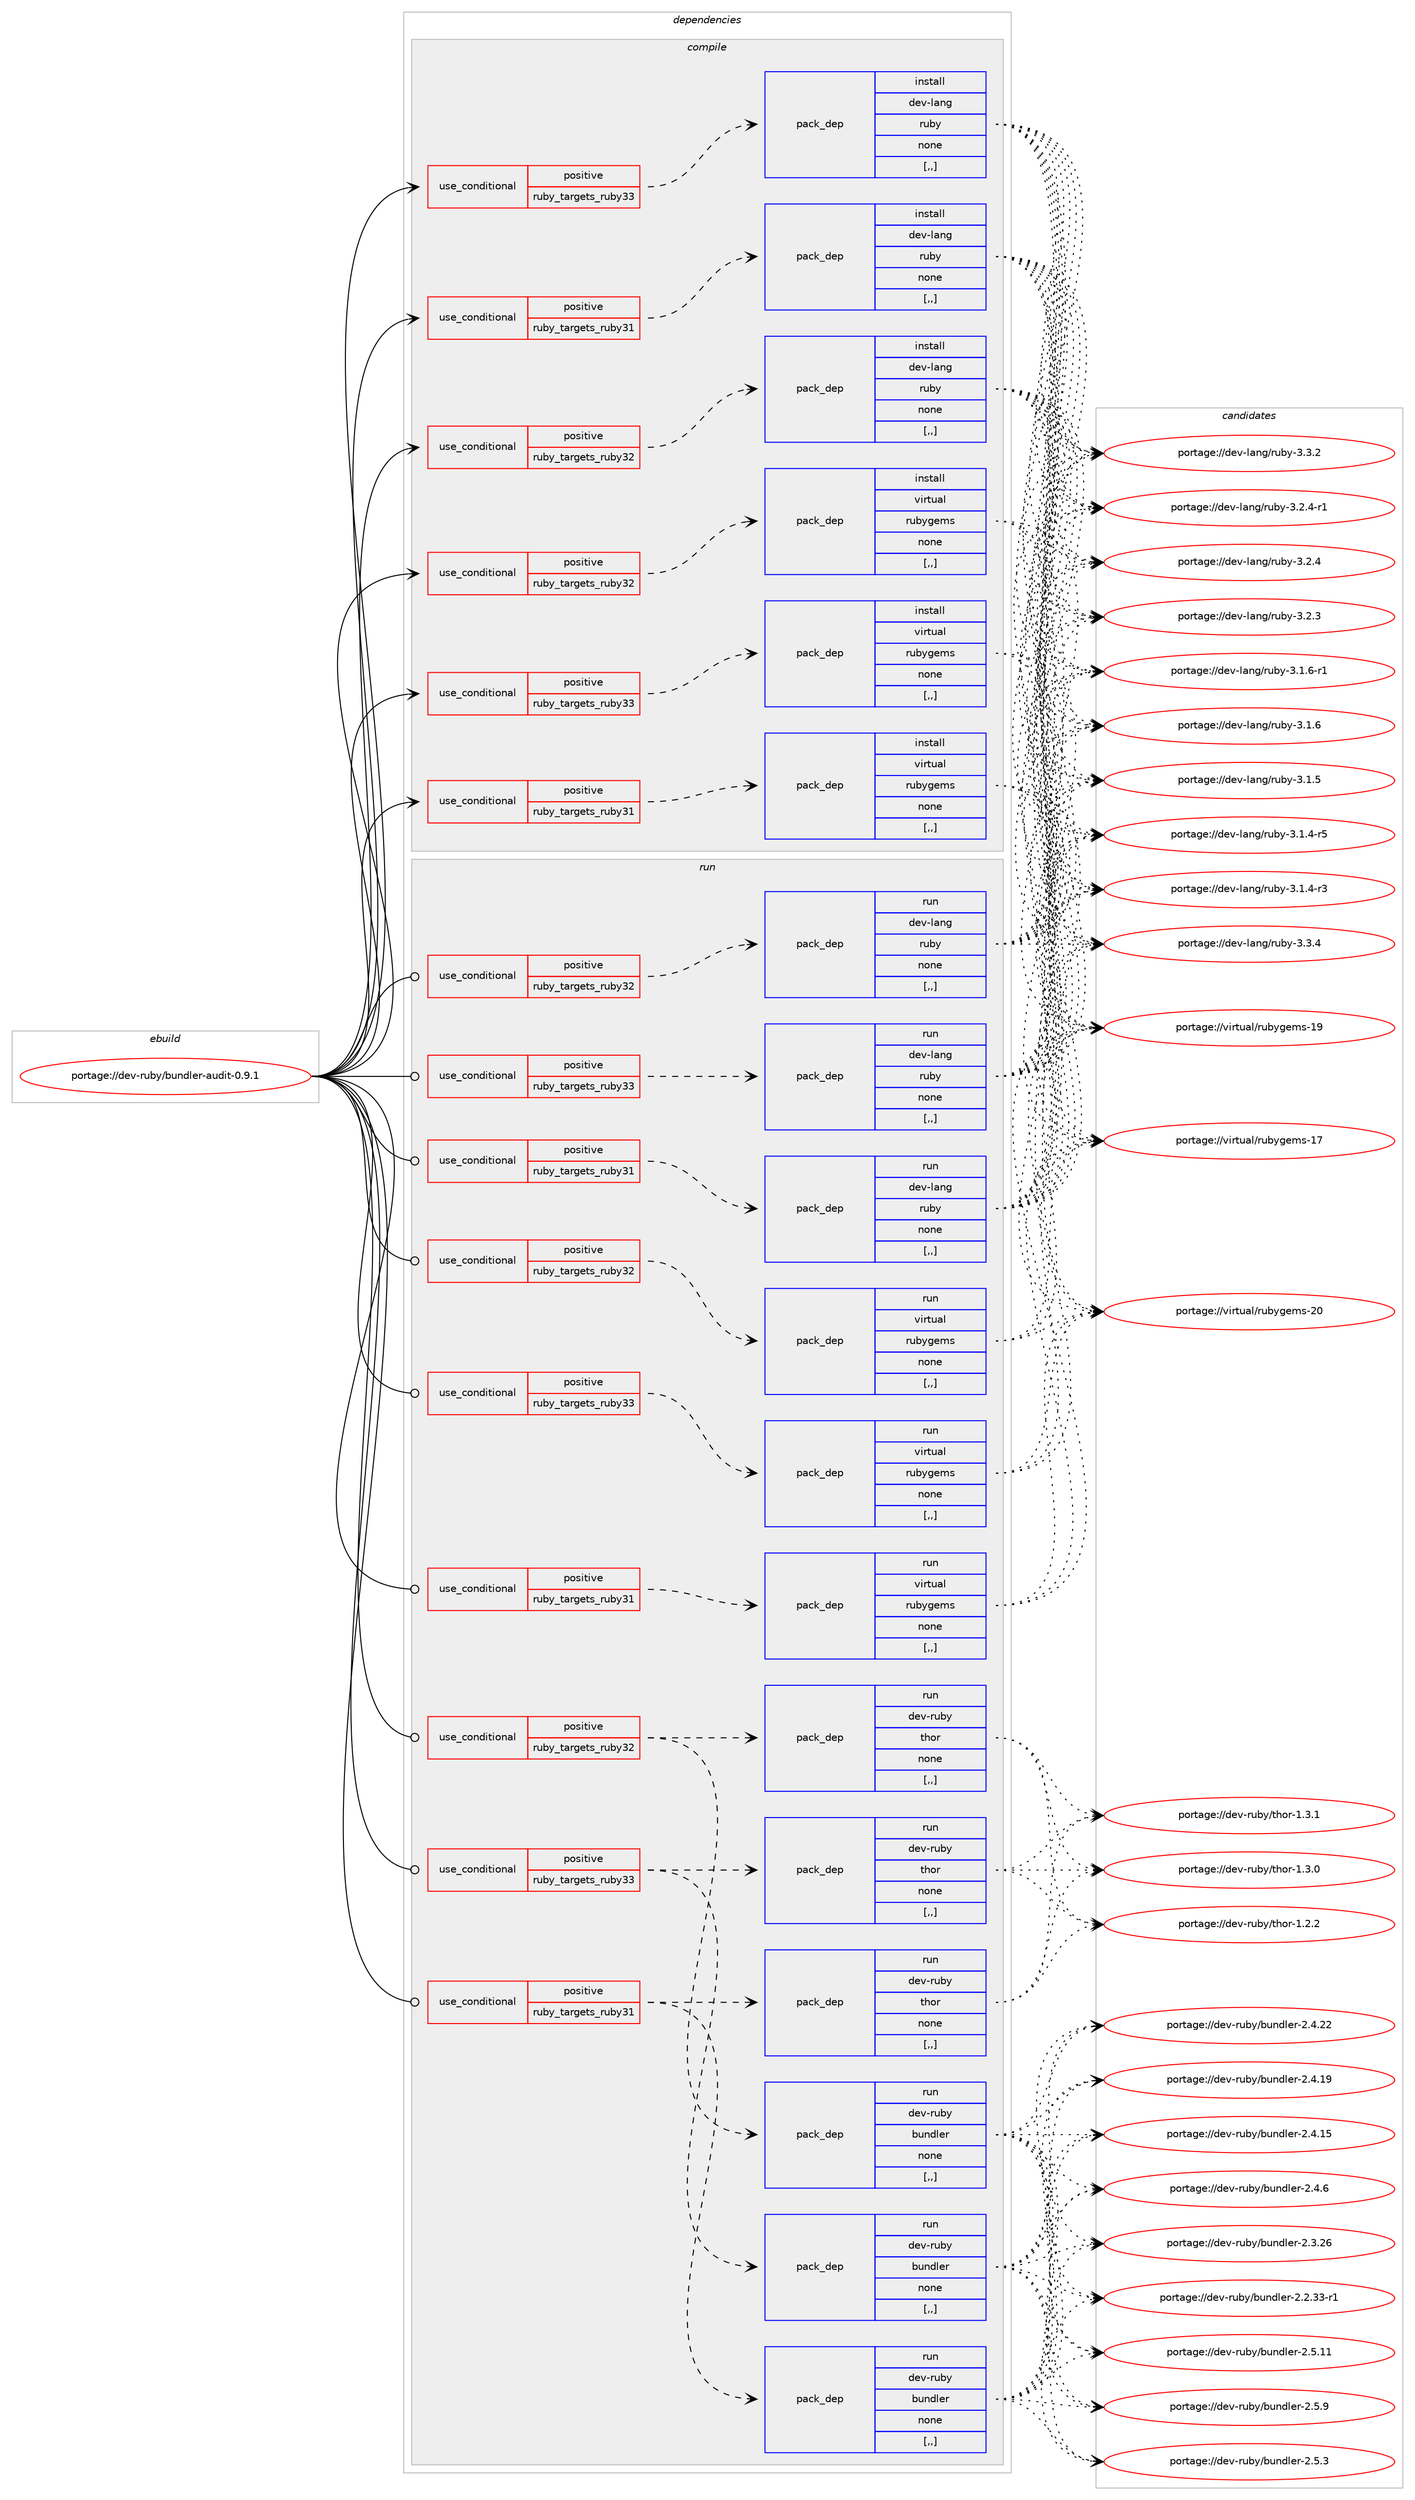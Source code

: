 digraph prolog {

# *************
# Graph options
# *************

newrank=true;
concentrate=true;
compound=true;
graph [rankdir=LR,fontname=Helvetica,fontsize=10,ranksep=1.5];#, ranksep=2.5, nodesep=0.2];
edge  [arrowhead=vee];
node  [fontname=Helvetica,fontsize=10];

# **********
# The ebuild
# **********

subgraph cluster_leftcol {
color=gray;
label=<<i>ebuild</i>>;
id [label="portage://dev-ruby/bundler-audit-0.9.1", color=red, width=4, href="../dev-ruby/bundler-audit-0.9.1.svg"];
}

# ****************
# The dependencies
# ****************

subgraph cluster_midcol {
color=gray;
label=<<i>dependencies</i>>;
subgraph cluster_compile {
fillcolor="#eeeeee";
style=filled;
label=<<i>compile</i>>;
subgraph cond45209 {
dependency178141 [label=<<TABLE BORDER="0" CELLBORDER="1" CELLSPACING="0" CELLPADDING="4"><TR><TD ROWSPAN="3" CELLPADDING="10">use_conditional</TD></TR><TR><TD>positive</TD></TR><TR><TD>ruby_targets_ruby31</TD></TR></TABLE>>, shape=none, color=red];
subgraph pack131641 {
dependency178142 [label=<<TABLE BORDER="0" CELLBORDER="1" CELLSPACING="0" CELLPADDING="4" WIDTH="220"><TR><TD ROWSPAN="6" CELLPADDING="30">pack_dep</TD></TR><TR><TD WIDTH="110">install</TD></TR><TR><TD>dev-lang</TD></TR><TR><TD>ruby</TD></TR><TR><TD>none</TD></TR><TR><TD>[,,]</TD></TR></TABLE>>, shape=none, color=blue];
}
dependency178141:e -> dependency178142:w [weight=20,style="dashed",arrowhead="vee"];
}
id:e -> dependency178141:w [weight=20,style="solid",arrowhead="vee"];
subgraph cond45210 {
dependency178143 [label=<<TABLE BORDER="0" CELLBORDER="1" CELLSPACING="0" CELLPADDING="4"><TR><TD ROWSPAN="3" CELLPADDING="10">use_conditional</TD></TR><TR><TD>positive</TD></TR><TR><TD>ruby_targets_ruby31</TD></TR></TABLE>>, shape=none, color=red];
subgraph pack131642 {
dependency178144 [label=<<TABLE BORDER="0" CELLBORDER="1" CELLSPACING="0" CELLPADDING="4" WIDTH="220"><TR><TD ROWSPAN="6" CELLPADDING="30">pack_dep</TD></TR><TR><TD WIDTH="110">install</TD></TR><TR><TD>virtual</TD></TR><TR><TD>rubygems</TD></TR><TR><TD>none</TD></TR><TR><TD>[,,]</TD></TR></TABLE>>, shape=none, color=blue];
}
dependency178143:e -> dependency178144:w [weight=20,style="dashed",arrowhead="vee"];
}
id:e -> dependency178143:w [weight=20,style="solid",arrowhead="vee"];
subgraph cond45211 {
dependency178145 [label=<<TABLE BORDER="0" CELLBORDER="1" CELLSPACING="0" CELLPADDING="4"><TR><TD ROWSPAN="3" CELLPADDING="10">use_conditional</TD></TR><TR><TD>positive</TD></TR><TR><TD>ruby_targets_ruby32</TD></TR></TABLE>>, shape=none, color=red];
subgraph pack131643 {
dependency178146 [label=<<TABLE BORDER="0" CELLBORDER="1" CELLSPACING="0" CELLPADDING="4" WIDTH="220"><TR><TD ROWSPAN="6" CELLPADDING="30">pack_dep</TD></TR><TR><TD WIDTH="110">install</TD></TR><TR><TD>dev-lang</TD></TR><TR><TD>ruby</TD></TR><TR><TD>none</TD></TR><TR><TD>[,,]</TD></TR></TABLE>>, shape=none, color=blue];
}
dependency178145:e -> dependency178146:w [weight=20,style="dashed",arrowhead="vee"];
}
id:e -> dependency178145:w [weight=20,style="solid",arrowhead="vee"];
subgraph cond45212 {
dependency178147 [label=<<TABLE BORDER="0" CELLBORDER="1" CELLSPACING="0" CELLPADDING="4"><TR><TD ROWSPAN="3" CELLPADDING="10">use_conditional</TD></TR><TR><TD>positive</TD></TR><TR><TD>ruby_targets_ruby32</TD></TR></TABLE>>, shape=none, color=red];
subgraph pack131644 {
dependency178148 [label=<<TABLE BORDER="0" CELLBORDER="1" CELLSPACING="0" CELLPADDING="4" WIDTH="220"><TR><TD ROWSPAN="6" CELLPADDING="30">pack_dep</TD></TR><TR><TD WIDTH="110">install</TD></TR><TR><TD>virtual</TD></TR><TR><TD>rubygems</TD></TR><TR><TD>none</TD></TR><TR><TD>[,,]</TD></TR></TABLE>>, shape=none, color=blue];
}
dependency178147:e -> dependency178148:w [weight=20,style="dashed",arrowhead="vee"];
}
id:e -> dependency178147:w [weight=20,style="solid",arrowhead="vee"];
subgraph cond45213 {
dependency178149 [label=<<TABLE BORDER="0" CELLBORDER="1" CELLSPACING="0" CELLPADDING="4"><TR><TD ROWSPAN="3" CELLPADDING="10">use_conditional</TD></TR><TR><TD>positive</TD></TR><TR><TD>ruby_targets_ruby33</TD></TR></TABLE>>, shape=none, color=red];
subgraph pack131645 {
dependency178150 [label=<<TABLE BORDER="0" CELLBORDER="1" CELLSPACING="0" CELLPADDING="4" WIDTH="220"><TR><TD ROWSPAN="6" CELLPADDING="30">pack_dep</TD></TR><TR><TD WIDTH="110">install</TD></TR><TR><TD>dev-lang</TD></TR><TR><TD>ruby</TD></TR><TR><TD>none</TD></TR><TR><TD>[,,]</TD></TR></TABLE>>, shape=none, color=blue];
}
dependency178149:e -> dependency178150:w [weight=20,style="dashed",arrowhead="vee"];
}
id:e -> dependency178149:w [weight=20,style="solid",arrowhead="vee"];
subgraph cond45214 {
dependency178151 [label=<<TABLE BORDER="0" CELLBORDER="1" CELLSPACING="0" CELLPADDING="4"><TR><TD ROWSPAN="3" CELLPADDING="10">use_conditional</TD></TR><TR><TD>positive</TD></TR><TR><TD>ruby_targets_ruby33</TD></TR></TABLE>>, shape=none, color=red];
subgraph pack131646 {
dependency178152 [label=<<TABLE BORDER="0" CELLBORDER="1" CELLSPACING="0" CELLPADDING="4" WIDTH="220"><TR><TD ROWSPAN="6" CELLPADDING="30">pack_dep</TD></TR><TR><TD WIDTH="110">install</TD></TR><TR><TD>virtual</TD></TR><TR><TD>rubygems</TD></TR><TR><TD>none</TD></TR><TR><TD>[,,]</TD></TR></TABLE>>, shape=none, color=blue];
}
dependency178151:e -> dependency178152:w [weight=20,style="dashed",arrowhead="vee"];
}
id:e -> dependency178151:w [weight=20,style="solid",arrowhead="vee"];
}
subgraph cluster_compileandrun {
fillcolor="#eeeeee";
style=filled;
label=<<i>compile and run</i>>;
}
subgraph cluster_run {
fillcolor="#eeeeee";
style=filled;
label=<<i>run</i>>;
subgraph cond45215 {
dependency178153 [label=<<TABLE BORDER="0" CELLBORDER="1" CELLSPACING="0" CELLPADDING="4"><TR><TD ROWSPAN="3" CELLPADDING="10">use_conditional</TD></TR><TR><TD>positive</TD></TR><TR><TD>ruby_targets_ruby31</TD></TR></TABLE>>, shape=none, color=red];
subgraph pack131647 {
dependency178154 [label=<<TABLE BORDER="0" CELLBORDER="1" CELLSPACING="0" CELLPADDING="4" WIDTH="220"><TR><TD ROWSPAN="6" CELLPADDING="30">pack_dep</TD></TR><TR><TD WIDTH="110">run</TD></TR><TR><TD>dev-lang</TD></TR><TR><TD>ruby</TD></TR><TR><TD>none</TD></TR><TR><TD>[,,]</TD></TR></TABLE>>, shape=none, color=blue];
}
dependency178153:e -> dependency178154:w [weight=20,style="dashed",arrowhead="vee"];
}
id:e -> dependency178153:w [weight=20,style="solid",arrowhead="odot"];
subgraph cond45216 {
dependency178155 [label=<<TABLE BORDER="0" CELLBORDER="1" CELLSPACING="0" CELLPADDING="4"><TR><TD ROWSPAN="3" CELLPADDING="10">use_conditional</TD></TR><TR><TD>positive</TD></TR><TR><TD>ruby_targets_ruby31</TD></TR></TABLE>>, shape=none, color=red];
subgraph pack131648 {
dependency178156 [label=<<TABLE BORDER="0" CELLBORDER="1" CELLSPACING="0" CELLPADDING="4" WIDTH="220"><TR><TD ROWSPAN="6" CELLPADDING="30">pack_dep</TD></TR><TR><TD WIDTH="110">run</TD></TR><TR><TD>dev-ruby</TD></TR><TR><TD>thor</TD></TR><TR><TD>none</TD></TR><TR><TD>[,,]</TD></TR></TABLE>>, shape=none, color=blue];
}
dependency178155:e -> dependency178156:w [weight=20,style="dashed",arrowhead="vee"];
subgraph pack131649 {
dependency178157 [label=<<TABLE BORDER="0" CELLBORDER="1" CELLSPACING="0" CELLPADDING="4" WIDTH="220"><TR><TD ROWSPAN="6" CELLPADDING="30">pack_dep</TD></TR><TR><TD WIDTH="110">run</TD></TR><TR><TD>dev-ruby</TD></TR><TR><TD>bundler</TD></TR><TR><TD>none</TD></TR><TR><TD>[,,]</TD></TR></TABLE>>, shape=none, color=blue];
}
dependency178155:e -> dependency178157:w [weight=20,style="dashed",arrowhead="vee"];
}
id:e -> dependency178155:w [weight=20,style="solid",arrowhead="odot"];
subgraph cond45217 {
dependency178158 [label=<<TABLE BORDER="0" CELLBORDER="1" CELLSPACING="0" CELLPADDING="4"><TR><TD ROWSPAN="3" CELLPADDING="10">use_conditional</TD></TR><TR><TD>positive</TD></TR><TR><TD>ruby_targets_ruby31</TD></TR></TABLE>>, shape=none, color=red];
subgraph pack131650 {
dependency178159 [label=<<TABLE BORDER="0" CELLBORDER="1" CELLSPACING="0" CELLPADDING="4" WIDTH="220"><TR><TD ROWSPAN="6" CELLPADDING="30">pack_dep</TD></TR><TR><TD WIDTH="110">run</TD></TR><TR><TD>virtual</TD></TR><TR><TD>rubygems</TD></TR><TR><TD>none</TD></TR><TR><TD>[,,]</TD></TR></TABLE>>, shape=none, color=blue];
}
dependency178158:e -> dependency178159:w [weight=20,style="dashed",arrowhead="vee"];
}
id:e -> dependency178158:w [weight=20,style="solid",arrowhead="odot"];
subgraph cond45218 {
dependency178160 [label=<<TABLE BORDER="0" CELLBORDER="1" CELLSPACING="0" CELLPADDING="4"><TR><TD ROWSPAN="3" CELLPADDING="10">use_conditional</TD></TR><TR><TD>positive</TD></TR><TR><TD>ruby_targets_ruby32</TD></TR></TABLE>>, shape=none, color=red];
subgraph pack131651 {
dependency178161 [label=<<TABLE BORDER="0" CELLBORDER="1" CELLSPACING="0" CELLPADDING="4" WIDTH="220"><TR><TD ROWSPAN="6" CELLPADDING="30">pack_dep</TD></TR><TR><TD WIDTH="110">run</TD></TR><TR><TD>dev-lang</TD></TR><TR><TD>ruby</TD></TR><TR><TD>none</TD></TR><TR><TD>[,,]</TD></TR></TABLE>>, shape=none, color=blue];
}
dependency178160:e -> dependency178161:w [weight=20,style="dashed",arrowhead="vee"];
}
id:e -> dependency178160:w [weight=20,style="solid",arrowhead="odot"];
subgraph cond45219 {
dependency178162 [label=<<TABLE BORDER="0" CELLBORDER="1" CELLSPACING="0" CELLPADDING="4"><TR><TD ROWSPAN="3" CELLPADDING="10">use_conditional</TD></TR><TR><TD>positive</TD></TR><TR><TD>ruby_targets_ruby32</TD></TR></TABLE>>, shape=none, color=red];
subgraph pack131652 {
dependency178163 [label=<<TABLE BORDER="0" CELLBORDER="1" CELLSPACING="0" CELLPADDING="4" WIDTH="220"><TR><TD ROWSPAN="6" CELLPADDING="30">pack_dep</TD></TR><TR><TD WIDTH="110">run</TD></TR><TR><TD>dev-ruby</TD></TR><TR><TD>thor</TD></TR><TR><TD>none</TD></TR><TR><TD>[,,]</TD></TR></TABLE>>, shape=none, color=blue];
}
dependency178162:e -> dependency178163:w [weight=20,style="dashed",arrowhead="vee"];
subgraph pack131653 {
dependency178164 [label=<<TABLE BORDER="0" CELLBORDER="1" CELLSPACING="0" CELLPADDING="4" WIDTH="220"><TR><TD ROWSPAN="6" CELLPADDING="30">pack_dep</TD></TR><TR><TD WIDTH="110">run</TD></TR><TR><TD>dev-ruby</TD></TR><TR><TD>bundler</TD></TR><TR><TD>none</TD></TR><TR><TD>[,,]</TD></TR></TABLE>>, shape=none, color=blue];
}
dependency178162:e -> dependency178164:w [weight=20,style="dashed",arrowhead="vee"];
}
id:e -> dependency178162:w [weight=20,style="solid",arrowhead="odot"];
subgraph cond45220 {
dependency178165 [label=<<TABLE BORDER="0" CELLBORDER="1" CELLSPACING="0" CELLPADDING="4"><TR><TD ROWSPAN="3" CELLPADDING="10">use_conditional</TD></TR><TR><TD>positive</TD></TR><TR><TD>ruby_targets_ruby32</TD></TR></TABLE>>, shape=none, color=red];
subgraph pack131654 {
dependency178166 [label=<<TABLE BORDER="0" CELLBORDER="1" CELLSPACING="0" CELLPADDING="4" WIDTH="220"><TR><TD ROWSPAN="6" CELLPADDING="30">pack_dep</TD></TR><TR><TD WIDTH="110">run</TD></TR><TR><TD>virtual</TD></TR><TR><TD>rubygems</TD></TR><TR><TD>none</TD></TR><TR><TD>[,,]</TD></TR></TABLE>>, shape=none, color=blue];
}
dependency178165:e -> dependency178166:w [weight=20,style="dashed",arrowhead="vee"];
}
id:e -> dependency178165:w [weight=20,style="solid",arrowhead="odot"];
subgraph cond45221 {
dependency178167 [label=<<TABLE BORDER="0" CELLBORDER="1" CELLSPACING="0" CELLPADDING="4"><TR><TD ROWSPAN="3" CELLPADDING="10">use_conditional</TD></TR><TR><TD>positive</TD></TR><TR><TD>ruby_targets_ruby33</TD></TR></TABLE>>, shape=none, color=red];
subgraph pack131655 {
dependency178168 [label=<<TABLE BORDER="0" CELLBORDER="1" CELLSPACING="0" CELLPADDING="4" WIDTH="220"><TR><TD ROWSPAN="6" CELLPADDING="30">pack_dep</TD></TR><TR><TD WIDTH="110">run</TD></TR><TR><TD>dev-lang</TD></TR><TR><TD>ruby</TD></TR><TR><TD>none</TD></TR><TR><TD>[,,]</TD></TR></TABLE>>, shape=none, color=blue];
}
dependency178167:e -> dependency178168:w [weight=20,style="dashed",arrowhead="vee"];
}
id:e -> dependency178167:w [weight=20,style="solid",arrowhead="odot"];
subgraph cond45222 {
dependency178169 [label=<<TABLE BORDER="0" CELLBORDER="1" CELLSPACING="0" CELLPADDING="4"><TR><TD ROWSPAN="3" CELLPADDING="10">use_conditional</TD></TR><TR><TD>positive</TD></TR><TR><TD>ruby_targets_ruby33</TD></TR></TABLE>>, shape=none, color=red];
subgraph pack131656 {
dependency178170 [label=<<TABLE BORDER="0" CELLBORDER="1" CELLSPACING="0" CELLPADDING="4" WIDTH="220"><TR><TD ROWSPAN="6" CELLPADDING="30">pack_dep</TD></TR><TR><TD WIDTH="110">run</TD></TR><TR><TD>dev-ruby</TD></TR><TR><TD>thor</TD></TR><TR><TD>none</TD></TR><TR><TD>[,,]</TD></TR></TABLE>>, shape=none, color=blue];
}
dependency178169:e -> dependency178170:w [weight=20,style="dashed",arrowhead="vee"];
subgraph pack131657 {
dependency178171 [label=<<TABLE BORDER="0" CELLBORDER="1" CELLSPACING="0" CELLPADDING="4" WIDTH="220"><TR><TD ROWSPAN="6" CELLPADDING="30">pack_dep</TD></TR><TR><TD WIDTH="110">run</TD></TR><TR><TD>dev-ruby</TD></TR><TR><TD>bundler</TD></TR><TR><TD>none</TD></TR><TR><TD>[,,]</TD></TR></TABLE>>, shape=none, color=blue];
}
dependency178169:e -> dependency178171:w [weight=20,style="dashed",arrowhead="vee"];
}
id:e -> dependency178169:w [weight=20,style="solid",arrowhead="odot"];
subgraph cond45223 {
dependency178172 [label=<<TABLE BORDER="0" CELLBORDER="1" CELLSPACING="0" CELLPADDING="4"><TR><TD ROWSPAN="3" CELLPADDING="10">use_conditional</TD></TR><TR><TD>positive</TD></TR><TR><TD>ruby_targets_ruby33</TD></TR></TABLE>>, shape=none, color=red];
subgraph pack131658 {
dependency178173 [label=<<TABLE BORDER="0" CELLBORDER="1" CELLSPACING="0" CELLPADDING="4" WIDTH="220"><TR><TD ROWSPAN="6" CELLPADDING="30">pack_dep</TD></TR><TR><TD WIDTH="110">run</TD></TR><TR><TD>virtual</TD></TR><TR><TD>rubygems</TD></TR><TR><TD>none</TD></TR><TR><TD>[,,]</TD></TR></TABLE>>, shape=none, color=blue];
}
dependency178172:e -> dependency178173:w [weight=20,style="dashed",arrowhead="vee"];
}
id:e -> dependency178172:w [weight=20,style="solid",arrowhead="odot"];
}
}

# **************
# The candidates
# **************

subgraph cluster_choices {
rank=same;
color=gray;
label=<<i>candidates</i>>;

subgraph choice131641 {
color=black;
nodesep=1;
choice10010111845108971101034711411798121455146514652 [label="portage://dev-lang/ruby-3.3.4", color=red, width=4,href="../dev-lang/ruby-3.3.4.svg"];
choice10010111845108971101034711411798121455146514650 [label="portage://dev-lang/ruby-3.3.2", color=red, width=4,href="../dev-lang/ruby-3.3.2.svg"];
choice100101118451089711010347114117981214551465046524511449 [label="portage://dev-lang/ruby-3.2.4-r1", color=red, width=4,href="../dev-lang/ruby-3.2.4-r1.svg"];
choice10010111845108971101034711411798121455146504652 [label="portage://dev-lang/ruby-3.2.4", color=red, width=4,href="../dev-lang/ruby-3.2.4.svg"];
choice10010111845108971101034711411798121455146504651 [label="portage://dev-lang/ruby-3.2.3", color=red, width=4,href="../dev-lang/ruby-3.2.3.svg"];
choice100101118451089711010347114117981214551464946544511449 [label="portage://dev-lang/ruby-3.1.6-r1", color=red, width=4,href="../dev-lang/ruby-3.1.6-r1.svg"];
choice10010111845108971101034711411798121455146494654 [label="portage://dev-lang/ruby-3.1.6", color=red, width=4,href="../dev-lang/ruby-3.1.6.svg"];
choice10010111845108971101034711411798121455146494653 [label="portage://dev-lang/ruby-3.1.5", color=red, width=4,href="../dev-lang/ruby-3.1.5.svg"];
choice100101118451089711010347114117981214551464946524511453 [label="portage://dev-lang/ruby-3.1.4-r5", color=red, width=4,href="../dev-lang/ruby-3.1.4-r5.svg"];
choice100101118451089711010347114117981214551464946524511451 [label="portage://dev-lang/ruby-3.1.4-r3", color=red, width=4,href="../dev-lang/ruby-3.1.4-r3.svg"];
dependency178142:e -> choice10010111845108971101034711411798121455146514652:w [style=dotted,weight="100"];
dependency178142:e -> choice10010111845108971101034711411798121455146514650:w [style=dotted,weight="100"];
dependency178142:e -> choice100101118451089711010347114117981214551465046524511449:w [style=dotted,weight="100"];
dependency178142:e -> choice10010111845108971101034711411798121455146504652:w [style=dotted,weight="100"];
dependency178142:e -> choice10010111845108971101034711411798121455146504651:w [style=dotted,weight="100"];
dependency178142:e -> choice100101118451089711010347114117981214551464946544511449:w [style=dotted,weight="100"];
dependency178142:e -> choice10010111845108971101034711411798121455146494654:w [style=dotted,weight="100"];
dependency178142:e -> choice10010111845108971101034711411798121455146494653:w [style=dotted,weight="100"];
dependency178142:e -> choice100101118451089711010347114117981214551464946524511453:w [style=dotted,weight="100"];
dependency178142:e -> choice100101118451089711010347114117981214551464946524511451:w [style=dotted,weight="100"];
}
subgraph choice131642 {
color=black;
nodesep=1;
choice118105114116117971084711411798121103101109115455048 [label="portage://virtual/rubygems-20", color=red, width=4,href="../virtual/rubygems-20.svg"];
choice118105114116117971084711411798121103101109115454957 [label="portage://virtual/rubygems-19", color=red, width=4,href="../virtual/rubygems-19.svg"];
choice118105114116117971084711411798121103101109115454955 [label="portage://virtual/rubygems-17", color=red, width=4,href="../virtual/rubygems-17.svg"];
dependency178144:e -> choice118105114116117971084711411798121103101109115455048:w [style=dotted,weight="100"];
dependency178144:e -> choice118105114116117971084711411798121103101109115454957:w [style=dotted,weight="100"];
dependency178144:e -> choice118105114116117971084711411798121103101109115454955:w [style=dotted,weight="100"];
}
subgraph choice131643 {
color=black;
nodesep=1;
choice10010111845108971101034711411798121455146514652 [label="portage://dev-lang/ruby-3.3.4", color=red, width=4,href="../dev-lang/ruby-3.3.4.svg"];
choice10010111845108971101034711411798121455146514650 [label="portage://dev-lang/ruby-3.3.2", color=red, width=4,href="../dev-lang/ruby-3.3.2.svg"];
choice100101118451089711010347114117981214551465046524511449 [label="portage://dev-lang/ruby-3.2.4-r1", color=red, width=4,href="../dev-lang/ruby-3.2.4-r1.svg"];
choice10010111845108971101034711411798121455146504652 [label="portage://dev-lang/ruby-3.2.4", color=red, width=4,href="../dev-lang/ruby-3.2.4.svg"];
choice10010111845108971101034711411798121455146504651 [label="portage://dev-lang/ruby-3.2.3", color=red, width=4,href="../dev-lang/ruby-3.2.3.svg"];
choice100101118451089711010347114117981214551464946544511449 [label="portage://dev-lang/ruby-3.1.6-r1", color=red, width=4,href="../dev-lang/ruby-3.1.6-r1.svg"];
choice10010111845108971101034711411798121455146494654 [label="portage://dev-lang/ruby-3.1.6", color=red, width=4,href="../dev-lang/ruby-3.1.6.svg"];
choice10010111845108971101034711411798121455146494653 [label="portage://dev-lang/ruby-3.1.5", color=red, width=4,href="../dev-lang/ruby-3.1.5.svg"];
choice100101118451089711010347114117981214551464946524511453 [label="portage://dev-lang/ruby-3.1.4-r5", color=red, width=4,href="../dev-lang/ruby-3.1.4-r5.svg"];
choice100101118451089711010347114117981214551464946524511451 [label="portage://dev-lang/ruby-3.1.4-r3", color=red, width=4,href="../dev-lang/ruby-3.1.4-r3.svg"];
dependency178146:e -> choice10010111845108971101034711411798121455146514652:w [style=dotted,weight="100"];
dependency178146:e -> choice10010111845108971101034711411798121455146514650:w [style=dotted,weight="100"];
dependency178146:e -> choice100101118451089711010347114117981214551465046524511449:w [style=dotted,weight="100"];
dependency178146:e -> choice10010111845108971101034711411798121455146504652:w [style=dotted,weight="100"];
dependency178146:e -> choice10010111845108971101034711411798121455146504651:w [style=dotted,weight="100"];
dependency178146:e -> choice100101118451089711010347114117981214551464946544511449:w [style=dotted,weight="100"];
dependency178146:e -> choice10010111845108971101034711411798121455146494654:w [style=dotted,weight="100"];
dependency178146:e -> choice10010111845108971101034711411798121455146494653:w [style=dotted,weight="100"];
dependency178146:e -> choice100101118451089711010347114117981214551464946524511453:w [style=dotted,weight="100"];
dependency178146:e -> choice100101118451089711010347114117981214551464946524511451:w [style=dotted,weight="100"];
}
subgraph choice131644 {
color=black;
nodesep=1;
choice118105114116117971084711411798121103101109115455048 [label="portage://virtual/rubygems-20", color=red, width=4,href="../virtual/rubygems-20.svg"];
choice118105114116117971084711411798121103101109115454957 [label="portage://virtual/rubygems-19", color=red, width=4,href="../virtual/rubygems-19.svg"];
choice118105114116117971084711411798121103101109115454955 [label="portage://virtual/rubygems-17", color=red, width=4,href="../virtual/rubygems-17.svg"];
dependency178148:e -> choice118105114116117971084711411798121103101109115455048:w [style=dotted,weight="100"];
dependency178148:e -> choice118105114116117971084711411798121103101109115454957:w [style=dotted,weight="100"];
dependency178148:e -> choice118105114116117971084711411798121103101109115454955:w [style=dotted,weight="100"];
}
subgraph choice131645 {
color=black;
nodesep=1;
choice10010111845108971101034711411798121455146514652 [label="portage://dev-lang/ruby-3.3.4", color=red, width=4,href="../dev-lang/ruby-3.3.4.svg"];
choice10010111845108971101034711411798121455146514650 [label="portage://dev-lang/ruby-3.3.2", color=red, width=4,href="../dev-lang/ruby-3.3.2.svg"];
choice100101118451089711010347114117981214551465046524511449 [label="portage://dev-lang/ruby-3.2.4-r1", color=red, width=4,href="../dev-lang/ruby-3.2.4-r1.svg"];
choice10010111845108971101034711411798121455146504652 [label="portage://dev-lang/ruby-3.2.4", color=red, width=4,href="../dev-lang/ruby-3.2.4.svg"];
choice10010111845108971101034711411798121455146504651 [label="portage://dev-lang/ruby-3.2.3", color=red, width=4,href="../dev-lang/ruby-3.2.3.svg"];
choice100101118451089711010347114117981214551464946544511449 [label="portage://dev-lang/ruby-3.1.6-r1", color=red, width=4,href="../dev-lang/ruby-3.1.6-r1.svg"];
choice10010111845108971101034711411798121455146494654 [label="portage://dev-lang/ruby-3.1.6", color=red, width=4,href="../dev-lang/ruby-3.1.6.svg"];
choice10010111845108971101034711411798121455146494653 [label="portage://dev-lang/ruby-3.1.5", color=red, width=4,href="../dev-lang/ruby-3.1.5.svg"];
choice100101118451089711010347114117981214551464946524511453 [label="portage://dev-lang/ruby-3.1.4-r5", color=red, width=4,href="../dev-lang/ruby-3.1.4-r5.svg"];
choice100101118451089711010347114117981214551464946524511451 [label="portage://dev-lang/ruby-3.1.4-r3", color=red, width=4,href="../dev-lang/ruby-3.1.4-r3.svg"];
dependency178150:e -> choice10010111845108971101034711411798121455146514652:w [style=dotted,weight="100"];
dependency178150:e -> choice10010111845108971101034711411798121455146514650:w [style=dotted,weight="100"];
dependency178150:e -> choice100101118451089711010347114117981214551465046524511449:w [style=dotted,weight="100"];
dependency178150:e -> choice10010111845108971101034711411798121455146504652:w [style=dotted,weight="100"];
dependency178150:e -> choice10010111845108971101034711411798121455146504651:w [style=dotted,weight="100"];
dependency178150:e -> choice100101118451089711010347114117981214551464946544511449:w [style=dotted,weight="100"];
dependency178150:e -> choice10010111845108971101034711411798121455146494654:w [style=dotted,weight="100"];
dependency178150:e -> choice10010111845108971101034711411798121455146494653:w [style=dotted,weight="100"];
dependency178150:e -> choice100101118451089711010347114117981214551464946524511453:w [style=dotted,weight="100"];
dependency178150:e -> choice100101118451089711010347114117981214551464946524511451:w [style=dotted,weight="100"];
}
subgraph choice131646 {
color=black;
nodesep=1;
choice118105114116117971084711411798121103101109115455048 [label="portage://virtual/rubygems-20", color=red, width=4,href="../virtual/rubygems-20.svg"];
choice118105114116117971084711411798121103101109115454957 [label="portage://virtual/rubygems-19", color=red, width=4,href="../virtual/rubygems-19.svg"];
choice118105114116117971084711411798121103101109115454955 [label="portage://virtual/rubygems-17", color=red, width=4,href="../virtual/rubygems-17.svg"];
dependency178152:e -> choice118105114116117971084711411798121103101109115455048:w [style=dotted,weight="100"];
dependency178152:e -> choice118105114116117971084711411798121103101109115454957:w [style=dotted,weight="100"];
dependency178152:e -> choice118105114116117971084711411798121103101109115454955:w [style=dotted,weight="100"];
}
subgraph choice131647 {
color=black;
nodesep=1;
choice10010111845108971101034711411798121455146514652 [label="portage://dev-lang/ruby-3.3.4", color=red, width=4,href="../dev-lang/ruby-3.3.4.svg"];
choice10010111845108971101034711411798121455146514650 [label="portage://dev-lang/ruby-3.3.2", color=red, width=4,href="../dev-lang/ruby-3.3.2.svg"];
choice100101118451089711010347114117981214551465046524511449 [label="portage://dev-lang/ruby-3.2.4-r1", color=red, width=4,href="../dev-lang/ruby-3.2.4-r1.svg"];
choice10010111845108971101034711411798121455146504652 [label="portage://dev-lang/ruby-3.2.4", color=red, width=4,href="../dev-lang/ruby-3.2.4.svg"];
choice10010111845108971101034711411798121455146504651 [label="portage://dev-lang/ruby-3.2.3", color=red, width=4,href="../dev-lang/ruby-3.2.3.svg"];
choice100101118451089711010347114117981214551464946544511449 [label="portage://dev-lang/ruby-3.1.6-r1", color=red, width=4,href="../dev-lang/ruby-3.1.6-r1.svg"];
choice10010111845108971101034711411798121455146494654 [label="portage://dev-lang/ruby-3.1.6", color=red, width=4,href="../dev-lang/ruby-3.1.6.svg"];
choice10010111845108971101034711411798121455146494653 [label="portage://dev-lang/ruby-3.1.5", color=red, width=4,href="../dev-lang/ruby-3.1.5.svg"];
choice100101118451089711010347114117981214551464946524511453 [label="portage://dev-lang/ruby-3.1.4-r5", color=red, width=4,href="../dev-lang/ruby-3.1.4-r5.svg"];
choice100101118451089711010347114117981214551464946524511451 [label="portage://dev-lang/ruby-3.1.4-r3", color=red, width=4,href="../dev-lang/ruby-3.1.4-r3.svg"];
dependency178154:e -> choice10010111845108971101034711411798121455146514652:w [style=dotted,weight="100"];
dependency178154:e -> choice10010111845108971101034711411798121455146514650:w [style=dotted,weight="100"];
dependency178154:e -> choice100101118451089711010347114117981214551465046524511449:w [style=dotted,weight="100"];
dependency178154:e -> choice10010111845108971101034711411798121455146504652:w [style=dotted,weight="100"];
dependency178154:e -> choice10010111845108971101034711411798121455146504651:w [style=dotted,weight="100"];
dependency178154:e -> choice100101118451089711010347114117981214551464946544511449:w [style=dotted,weight="100"];
dependency178154:e -> choice10010111845108971101034711411798121455146494654:w [style=dotted,weight="100"];
dependency178154:e -> choice10010111845108971101034711411798121455146494653:w [style=dotted,weight="100"];
dependency178154:e -> choice100101118451089711010347114117981214551464946524511453:w [style=dotted,weight="100"];
dependency178154:e -> choice100101118451089711010347114117981214551464946524511451:w [style=dotted,weight="100"];
}
subgraph choice131648 {
color=black;
nodesep=1;
choice100101118451141179812147116104111114454946514649 [label="portage://dev-ruby/thor-1.3.1", color=red, width=4,href="../dev-ruby/thor-1.3.1.svg"];
choice100101118451141179812147116104111114454946514648 [label="portage://dev-ruby/thor-1.3.0", color=red, width=4,href="../dev-ruby/thor-1.3.0.svg"];
choice100101118451141179812147116104111114454946504650 [label="portage://dev-ruby/thor-1.2.2", color=red, width=4,href="../dev-ruby/thor-1.2.2.svg"];
dependency178156:e -> choice100101118451141179812147116104111114454946514649:w [style=dotted,weight="100"];
dependency178156:e -> choice100101118451141179812147116104111114454946514648:w [style=dotted,weight="100"];
dependency178156:e -> choice100101118451141179812147116104111114454946504650:w [style=dotted,weight="100"];
}
subgraph choice131649 {
color=black;
nodesep=1;
choice1001011184511411798121479811711010010810111445504653464949 [label="portage://dev-ruby/bundler-2.5.11", color=red, width=4,href="../dev-ruby/bundler-2.5.11.svg"];
choice10010111845114117981214798117110100108101114455046534657 [label="portage://dev-ruby/bundler-2.5.9", color=red, width=4,href="../dev-ruby/bundler-2.5.9.svg"];
choice10010111845114117981214798117110100108101114455046534651 [label="portage://dev-ruby/bundler-2.5.3", color=red, width=4,href="../dev-ruby/bundler-2.5.3.svg"];
choice1001011184511411798121479811711010010810111445504652465050 [label="portage://dev-ruby/bundler-2.4.22", color=red, width=4,href="../dev-ruby/bundler-2.4.22.svg"];
choice1001011184511411798121479811711010010810111445504652464957 [label="portage://dev-ruby/bundler-2.4.19", color=red, width=4,href="../dev-ruby/bundler-2.4.19.svg"];
choice1001011184511411798121479811711010010810111445504652464953 [label="portage://dev-ruby/bundler-2.4.15", color=red, width=4,href="../dev-ruby/bundler-2.4.15.svg"];
choice10010111845114117981214798117110100108101114455046524654 [label="portage://dev-ruby/bundler-2.4.6", color=red, width=4,href="../dev-ruby/bundler-2.4.6.svg"];
choice1001011184511411798121479811711010010810111445504651465054 [label="portage://dev-ruby/bundler-2.3.26", color=red, width=4,href="../dev-ruby/bundler-2.3.26.svg"];
choice10010111845114117981214798117110100108101114455046504651514511449 [label="portage://dev-ruby/bundler-2.2.33-r1", color=red, width=4,href="../dev-ruby/bundler-2.2.33-r1.svg"];
dependency178157:e -> choice1001011184511411798121479811711010010810111445504653464949:w [style=dotted,weight="100"];
dependency178157:e -> choice10010111845114117981214798117110100108101114455046534657:w [style=dotted,weight="100"];
dependency178157:e -> choice10010111845114117981214798117110100108101114455046534651:w [style=dotted,weight="100"];
dependency178157:e -> choice1001011184511411798121479811711010010810111445504652465050:w [style=dotted,weight="100"];
dependency178157:e -> choice1001011184511411798121479811711010010810111445504652464957:w [style=dotted,weight="100"];
dependency178157:e -> choice1001011184511411798121479811711010010810111445504652464953:w [style=dotted,weight="100"];
dependency178157:e -> choice10010111845114117981214798117110100108101114455046524654:w [style=dotted,weight="100"];
dependency178157:e -> choice1001011184511411798121479811711010010810111445504651465054:w [style=dotted,weight="100"];
dependency178157:e -> choice10010111845114117981214798117110100108101114455046504651514511449:w [style=dotted,weight="100"];
}
subgraph choice131650 {
color=black;
nodesep=1;
choice118105114116117971084711411798121103101109115455048 [label="portage://virtual/rubygems-20", color=red, width=4,href="../virtual/rubygems-20.svg"];
choice118105114116117971084711411798121103101109115454957 [label="portage://virtual/rubygems-19", color=red, width=4,href="../virtual/rubygems-19.svg"];
choice118105114116117971084711411798121103101109115454955 [label="portage://virtual/rubygems-17", color=red, width=4,href="../virtual/rubygems-17.svg"];
dependency178159:e -> choice118105114116117971084711411798121103101109115455048:w [style=dotted,weight="100"];
dependency178159:e -> choice118105114116117971084711411798121103101109115454957:w [style=dotted,weight="100"];
dependency178159:e -> choice118105114116117971084711411798121103101109115454955:w [style=dotted,weight="100"];
}
subgraph choice131651 {
color=black;
nodesep=1;
choice10010111845108971101034711411798121455146514652 [label="portage://dev-lang/ruby-3.3.4", color=red, width=4,href="../dev-lang/ruby-3.3.4.svg"];
choice10010111845108971101034711411798121455146514650 [label="portage://dev-lang/ruby-3.3.2", color=red, width=4,href="../dev-lang/ruby-3.3.2.svg"];
choice100101118451089711010347114117981214551465046524511449 [label="portage://dev-lang/ruby-3.2.4-r1", color=red, width=4,href="../dev-lang/ruby-3.2.4-r1.svg"];
choice10010111845108971101034711411798121455146504652 [label="portage://dev-lang/ruby-3.2.4", color=red, width=4,href="../dev-lang/ruby-3.2.4.svg"];
choice10010111845108971101034711411798121455146504651 [label="portage://dev-lang/ruby-3.2.3", color=red, width=4,href="../dev-lang/ruby-3.2.3.svg"];
choice100101118451089711010347114117981214551464946544511449 [label="portage://dev-lang/ruby-3.1.6-r1", color=red, width=4,href="../dev-lang/ruby-3.1.6-r1.svg"];
choice10010111845108971101034711411798121455146494654 [label="portage://dev-lang/ruby-3.1.6", color=red, width=4,href="../dev-lang/ruby-3.1.6.svg"];
choice10010111845108971101034711411798121455146494653 [label="portage://dev-lang/ruby-3.1.5", color=red, width=4,href="../dev-lang/ruby-3.1.5.svg"];
choice100101118451089711010347114117981214551464946524511453 [label="portage://dev-lang/ruby-3.1.4-r5", color=red, width=4,href="../dev-lang/ruby-3.1.4-r5.svg"];
choice100101118451089711010347114117981214551464946524511451 [label="portage://dev-lang/ruby-3.1.4-r3", color=red, width=4,href="../dev-lang/ruby-3.1.4-r3.svg"];
dependency178161:e -> choice10010111845108971101034711411798121455146514652:w [style=dotted,weight="100"];
dependency178161:e -> choice10010111845108971101034711411798121455146514650:w [style=dotted,weight="100"];
dependency178161:e -> choice100101118451089711010347114117981214551465046524511449:w [style=dotted,weight="100"];
dependency178161:e -> choice10010111845108971101034711411798121455146504652:w [style=dotted,weight="100"];
dependency178161:e -> choice10010111845108971101034711411798121455146504651:w [style=dotted,weight="100"];
dependency178161:e -> choice100101118451089711010347114117981214551464946544511449:w [style=dotted,weight="100"];
dependency178161:e -> choice10010111845108971101034711411798121455146494654:w [style=dotted,weight="100"];
dependency178161:e -> choice10010111845108971101034711411798121455146494653:w [style=dotted,weight="100"];
dependency178161:e -> choice100101118451089711010347114117981214551464946524511453:w [style=dotted,weight="100"];
dependency178161:e -> choice100101118451089711010347114117981214551464946524511451:w [style=dotted,weight="100"];
}
subgraph choice131652 {
color=black;
nodesep=1;
choice100101118451141179812147116104111114454946514649 [label="portage://dev-ruby/thor-1.3.1", color=red, width=4,href="../dev-ruby/thor-1.3.1.svg"];
choice100101118451141179812147116104111114454946514648 [label="portage://dev-ruby/thor-1.3.0", color=red, width=4,href="../dev-ruby/thor-1.3.0.svg"];
choice100101118451141179812147116104111114454946504650 [label="portage://dev-ruby/thor-1.2.2", color=red, width=4,href="../dev-ruby/thor-1.2.2.svg"];
dependency178163:e -> choice100101118451141179812147116104111114454946514649:w [style=dotted,weight="100"];
dependency178163:e -> choice100101118451141179812147116104111114454946514648:w [style=dotted,weight="100"];
dependency178163:e -> choice100101118451141179812147116104111114454946504650:w [style=dotted,weight="100"];
}
subgraph choice131653 {
color=black;
nodesep=1;
choice1001011184511411798121479811711010010810111445504653464949 [label="portage://dev-ruby/bundler-2.5.11", color=red, width=4,href="../dev-ruby/bundler-2.5.11.svg"];
choice10010111845114117981214798117110100108101114455046534657 [label="portage://dev-ruby/bundler-2.5.9", color=red, width=4,href="../dev-ruby/bundler-2.5.9.svg"];
choice10010111845114117981214798117110100108101114455046534651 [label="portage://dev-ruby/bundler-2.5.3", color=red, width=4,href="../dev-ruby/bundler-2.5.3.svg"];
choice1001011184511411798121479811711010010810111445504652465050 [label="portage://dev-ruby/bundler-2.4.22", color=red, width=4,href="../dev-ruby/bundler-2.4.22.svg"];
choice1001011184511411798121479811711010010810111445504652464957 [label="portage://dev-ruby/bundler-2.4.19", color=red, width=4,href="../dev-ruby/bundler-2.4.19.svg"];
choice1001011184511411798121479811711010010810111445504652464953 [label="portage://dev-ruby/bundler-2.4.15", color=red, width=4,href="../dev-ruby/bundler-2.4.15.svg"];
choice10010111845114117981214798117110100108101114455046524654 [label="portage://dev-ruby/bundler-2.4.6", color=red, width=4,href="../dev-ruby/bundler-2.4.6.svg"];
choice1001011184511411798121479811711010010810111445504651465054 [label="portage://dev-ruby/bundler-2.3.26", color=red, width=4,href="../dev-ruby/bundler-2.3.26.svg"];
choice10010111845114117981214798117110100108101114455046504651514511449 [label="portage://dev-ruby/bundler-2.2.33-r1", color=red, width=4,href="../dev-ruby/bundler-2.2.33-r1.svg"];
dependency178164:e -> choice1001011184511411798121479811711010010810111445504653464949:w [style=dotted,weight="100"];
dependency178164:e -> choice10010111845114117981214798117110100108101114455046534657:w [style=dotted,weight="100"];
dependency178164:e -> choice10010111845114117981214798117110100108101114455046534651:w [style=dotted,weight="100"];
dependency178164:e -> choice1001011184511411798121479811711010010810111445504652465050:w [style=dotted,weight="100"];
dependency178164:e -> choice1001011184511411798121479811711010010810111445504652464957:w [style=dotted,weight="100"];
dependency178164:e -> choice1001011184511411798121479811711010010810111445504652464953:w [style=dotted,weight="100"];
dependency178164:e -> choice10010111845114117981214798117110100108101114455046524654:w [style=dotted,weight="100"];
dependency178164:e -> choice1001011184511411798121479811711010010810111445504651465054:w [style=dotted,weight="100"];
dependency178164:e -> choice10010111845114117981214798117110100108101114455046504651514511449:w [style=dotted,weight="100"];
}
subgraph choice131654 {
color=black;
nodesep=1;
choice118105114116117971084711411798121103101109115455048 [label="portage://virtual/rubygems-20", color=red, width=4,href="../virtual/rubygems-20.svg"];
choice118105114116117971084711411798121103101109115454957 [label="portage://virtual/rubygems-19", color=red, width=4,href="../virtual/rubygems-19.svg"];
choice118105114116117971084711411798121103101109115454955 [label="portage://virtual/rubygems-17", color=red, width=4,href="../virtual/rubygems-17.svg"];
dependency178166:e -> choice118105114116117971084711411798121103101109115455048:w [style=dotted,weight="100"];
dependency178166:e -> choice118105114116117971084711411798121103101109115454957:w [style=dotted,weight="100"];
dependency178166:e -> choice118105114116117971084711411798121103101109115454955:w [style=dotted,weight="100"];
}
subgraph choice131655 {
color=black;
nodesep=1;
choice10010111845108971101034711411798121455146514652 [label="portage://dev-lang/ruby-3.3.4", color=red, width=4,href="../dev-lang/ruby-3.3.4.svg"];
choice10010111845108971101034711411798121455146514650 [label="portage://dev-lang/ruby-3.3.2", color=red, width=4,href="../dev-lang/ruby-3.3.2.svg"];
choice100101118451089711010347114117981214551465046524511449 [label="portage://dev-lang/ruby-3.2.4-r1", color=red, width=4,href="../dev-lang/ruby-3.2.4-r1.svg"];
choice10010111845108971101034711411798121455146504652 [label="portage://dev-lang/ruby-3.2.4", color=red, width=4,href="../dev-lang/ruby-3.2.4.svg"];
choice10010111845108971101034711411798121455146504651 [label="portage://dev-lang/ruby-3.2.3", color=red, width=4,href="../dev-lang/ruby-3.2.3.svg"];
choice100101118451089711010347114117981214551464946544511449 [label="portage://dev-lang/ruby-3.1.6-r1", color=red, width=4,href="../dev-lang/ruby-3.1.6-r1.svg"];
choice10010111845108971101034711411798121455146494654 [label="portage://dev-lang/ruby-3.1.6", color=red, width=4,href="../dev-lang/ruby-3.1.6.svg"];
choice10010111845108971101034711411798121455146494653 [label="portage://dev-lang/ruby-3.1.5", color=red, width=4,href="../dev-lang/ruby-3.1.5.svg"];
choice100101118451089711010347114117981214551464946524511453 [label="portage://dev-lang/ruby-3.1.4-r5", color=red, width=4,href="../dev-lang/ruby-3.1.4-r5.svg"];
choice100101118451089711010347114117981214551464946524511451 [label="portage://dev-lang/ruby-3.1.4-r3", color=red, width=4,href="../dev-lang/ruby-3.1.4-r3.svg"];
dependency178168:e -> choice10010111845108971101034711411798121455146514652:w [style=dotted,weight="100"];
dependency178168:e -> choice10010111845108971101034711411798121455146514650:w [style=dotted,weight="100"];
dependency178168:e -> choice100101118451089711010347114117981214551465046524511449:w [style=dotted,weight="100"];
dependency178168:e -> choice10010111845108971101034711411798121455146504652:w [style=dotted,weight="100"];
dependency178168:e -> choice10010111845108971101034711411798121455146504651:w [style=dotted,weight="100"];
dependency178168:e -> choice100101118451089711010347114117981214551464946544511449:w [style=dotted,weight="100"];
dependency178168:e -> choice10010111845108971101034711411798121455146494654:w [style=dotted,weight="100"];
dependency178168:e -> choice10010111845108971101034711411798121455146494653:w [style=dotted,weight="100"];
dependency178168:e -> choice100101118451089711010347114117981214551464946524511453:w [style=dotted,weight="100"];
dependency178168:e -> choice100101118451089711010347114117981214551464946524511451:w [style=dotted,weight="100"];
}
subgraph choice131656 {
color=black;
nodesep=1;
choice100101118451141179812147116104111114454946514649 [label="portage://dev-ruby/thor-1.3.1", color=red, width=4,href="../dev-ruby/thor-1.3.1.svg"];
choice100101118451141179812147116104111114454946514648 [label="portage://dev-ruby/thor-1.3.0", color=red, width=4,href="../dev-ruby/thor-1.3.0.svg"];
choice100101118451141179812147116104111114454946504650 [label="portage://dev-ruby/thor-1.2.2", color=red, width=4,href="../dev-ruby/thor-1.2.2.svg"];
dependency178170:e -> choice100101118451141179812147116104111114454946514649:w [style=dotted,weight="100"];
dependency178170:e -> choice100101118451141179812147116104111114454946514648:w [style=dotted,weight="100"];
dependency178170:e -> choice100101118451141179812147116104111114454946504650:w [style=dotted,weight="100"];
}
subgraph choice131657 {
color=black;
nodesep=1;
choice1001011184511411798121479811711010010810111445504653464949 [label="portage://dev-ruby/bundler-2.5.11", color=red, width=4,href="../dev-ruby/bundler-2.5.11.svg"];
choice10010111845114117981214798117110100108101114455046534657 [label="portage://dev-ruby/bundler-2.5.9", color=red, width=4,href="../dev-ruby/bundler-2.5.9.svg"];
choice10010111845114117981214798117110100108101114455046534651 [label="portage://dev-ruby/bundler-2.5.3", color=red, width=4,href="../dev-ruby/bundler-2.5.3.svg"];
choice1001011184511411798121479811711010010810111445504652465050 [label="portage://dev-ruby/bundler-2.4.22", color=red, width=4,href="../dev-ruby/bundler-2.4.22.svg"];
choice1001011184511411798121479811711010010810111445504652464957 [label="portage://dev-ruby/bundler-2.4.19", color=red, width=4,href="../dev-ruby/bundler-2.4.19.svg"];
choice1001011184511411798121479811711010010810111445504652464953 [label="portage://dev-ruby/bundler-2.4.15", color=red, width=4,href="../dev-ruby/bundler-2.4.15.svg"];
choice10010111845114117981214798117110100108101114455046524654 [label="portage://dev-ruby/bundler-2.4.6", color=red, width=4,href="../dev-ruby/bundler-2.4.6.svg"];
choice1001011184511411798121479811711010010810111445504651465054 [label="portage://dev-ruby/bundler-2.3.26", color=red, width=4,href="../dev-ruby/bundler-2.3.26.svg"];
choice10010111845114117981214798117110100108101114455046504651514511449 [label="portage://dev-ruby/bundler-2.2.33-r1", color=red, width=4,href="../dev-ruby/bundler-2.2.33-r1.svg"];
dependency178171:e -> choice1001011184511411798121479811711010010810111445504653464949:w [style=dotted,weight="100"];
dependency178171:e -> choice10010111845114117981214798117110100108101114455046534657:w [style=dotted,weight="100"];
dependency178171:e -> choice10010111845114117981214798117110100108101114455046534651:w [style=dotted,weight="100"];
dependency178171:e -> choice1001011184511411798121479811711010010810111445504652465050:w [style=dotted,weight="100"];
dependency178171:e -> choice1001011184511411798121479811711010010810111445504652464957:w [style=dotted,weight="100"];
dependency178171:e -> choice1001011184511411798121479811711010010810111445504652464953:w [style=dotted,weight="100"];
dependency178171:e -> choice10010111845114117981214798117110100108101114455046524654:w [style=dotted,weight="100"];
dependency178171:e -> choice1001011184511411798121479811711010010810111445504651465054:w [style=dotted,weight="100"];
dependency178171:e -> choice10010111845114117981214798117110100108101114455046504651514511449:w [style=dotted,weight="100"];
}
subgraph choice131658 {
color=black;
nodesep=1;
choice118105114116117971084711411798121103101109115455048 [label="portage://virtual/rubygems-20", color=red, width=4,href="../virtual/rubygems-20.svg"];
choice118105114116117971084711411798121103101109115454957 [label="portage://virtual/rubygems-19", color=red, width=4,href="../virtual/rubygems-19.svg"];
choice118105114116117971084711411798121103101109115454955 [label="portage://virtual/rubygems-17", color=red, width=4,href="../virtual/rubygems-17.svg"];
dependency178173:e -> choice118105114116117971084711411798121103101109115455048:w [style=dotted,weight="100"];
dependency178173:e -> choice118105114116117971084711411798121103101109115454957:w [style=dotted,weight="100"];
dependency178173:e -> choice118105114116117971084711411798121103101109115454955:w [style=dotted,weight="100"];
}
}

}
